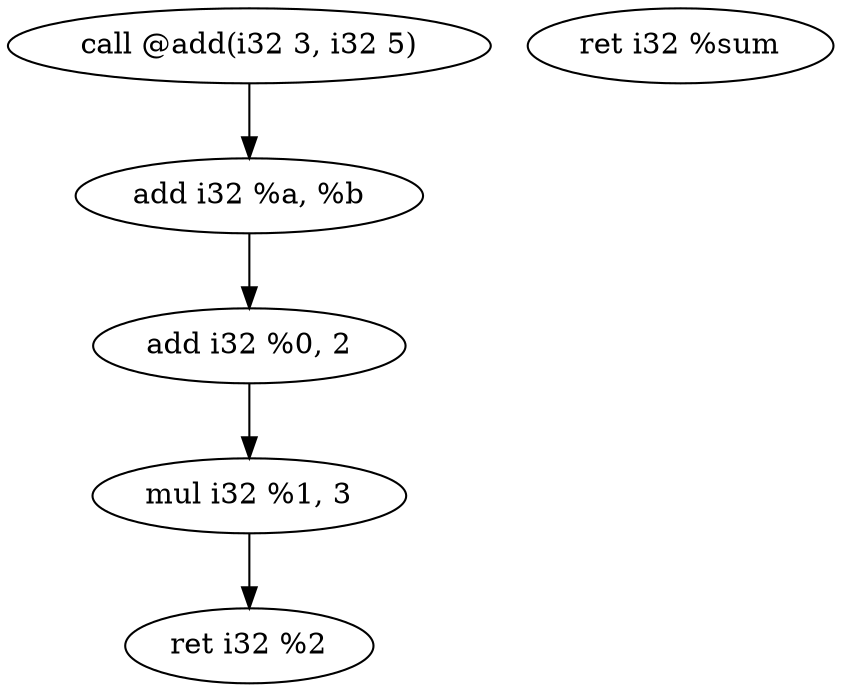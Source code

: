 digraph dependencies {
    // Nodes representing instructions
    "inst1" [label="add i32 %a, %b"];
    "inst2" [label="ret i32 %sum"];
    "inst3" [label="call @add(i32 3, i32 5)"];
    "inst4" [label="add i32 %0, 2"];
    "inst5" [label="mul i32 %1, 3"];
    "inst6" [label="ret i32 %2"];

    // Dependencies (data flow between instructions)
    "inst3" -> "inst1"; // @add(i32 3, i32 5) produces %sum
    "inst1" -> "inst4"; // %sum is used by %1 = add %0, 2
    "inst4" -> "inst5"; // %1 is used by %2 = mul %1, 3
    "inst5" -> "inst6"; // %2 is returned in main
}
